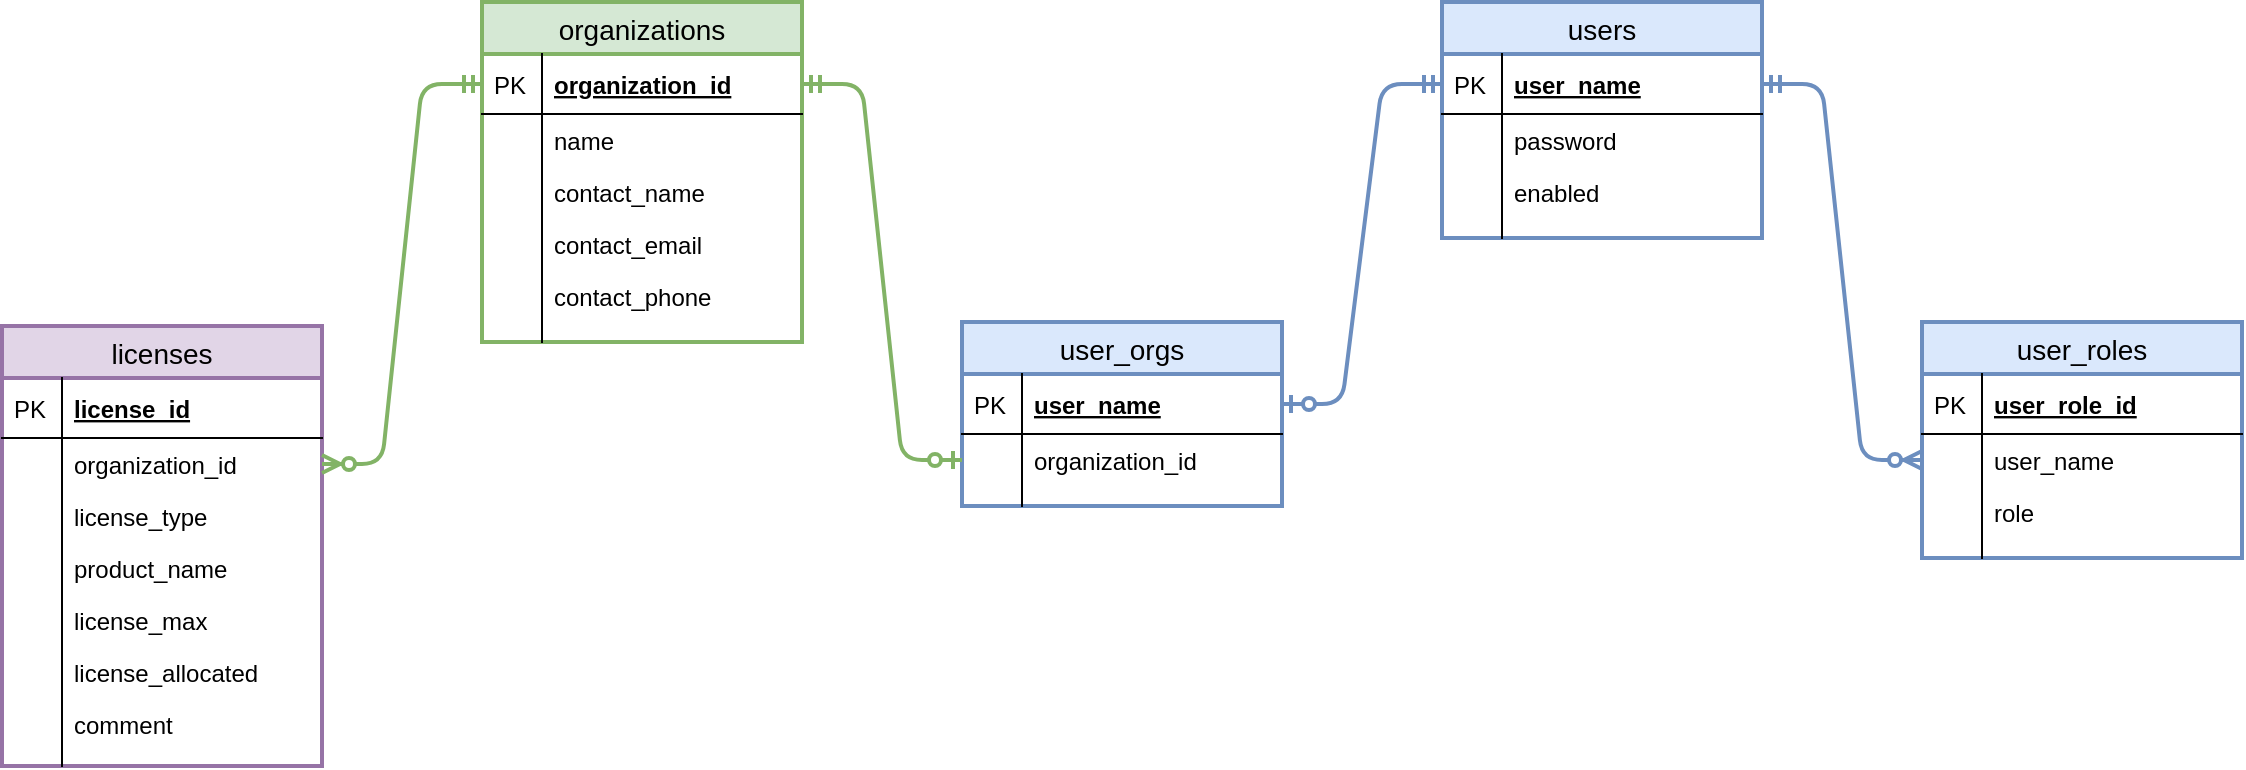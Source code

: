 <mxfile version="10.6.7" type="device"><diagram id="1T6N3lbQvXqPjHE-TZMF" name="Page-1"><mxGraphModel dx="1276" dy="663" grid="1" gridSize="10" guides="1" tooltips="1" connect="1" arrows="1" fold="1" page="1" pageScale="1" pageWidth="2000" pageHeight="2000" math="0" shadow="0"><root><mxCell id="0"/><mxCell id="1" parent="0"/><mxCell id="pQj3NNnXSw1oqHDxd2yt-1" value="organizations" style="swimlane;fontStyle=0;childLayout=stackLayout;horizontal=1;startSize=26;fillColor=#d5e8d4;horizontalStack=0;resizeParent=1;resizeParentMax=0;resizeLast=0;collapsible=1;marginBottom=0;swimlaneFillColor=#ffffff;align=center;fontSize=14;strokeColor=#82b366;strokeWidth=2;" parent="1" vertex="1"><mxGeometry x="480" y="160" width="160" height="170" as="geometry"/></mxCell><mxCell id="pQj3NNnXSw1oqHDxd2yt-2" value="organization_id" style="shape=partialRectangle;top=0;left=0;right=0;bottom=1;align=left;verticalAlign=middle;fillColor=none;spacingLeft=34;spacingRight=4;overflow=hidden;rotatable=0;points=[[0,0.5],[1,0.5]];portConstraint=eastwest;dropTarget=0;fontStyle=5;fontSize=12;" parent="pQj3NNnXSw1oqHDxd2yt-1" vertex="1"><mxGeometry y="26" width="160" height="30" as="geometry"/></mxCell><mxCell id="pQj3NNnXSw1oqHDxd2yt-3" value="PK" style="shape=partialRectangle;top=0;left=0;bottom=0;fillColor=none;align=left;verticalAlign=middle;spacingLeft=4;spacingRight=4;overflow=hidden;rotatable=0;points=[];portConstraint=eastwest;part=1;fontSize=12;" parent="pQj3NNnXSw1oqHDxd2yt-2" vertex="1" connectable="0"><mxGeometry width="30" height="30" as="geometry"/></mxCell><mxCell id="pQj3NNnXSw1oqHDxd2yt-4" value="name" style="shape=partialRectangle;top=0;left=0;right=0;bottom=0;align=left;verticalAlign=top;fillColor=none;spacingLeft=34;spacingRight=4;overflow=hidden;rotatable=0;points=[[0,0.5],[1,0.5]];portConstraint=eastwest;dropTarget=0;fontSize=12;" parent="pQj3NNnXSw1oqHDxd2yt-1" vertex="1"><mxGeometry y="56" width="160" height="26" as="geometry"/></mxCell><mxCell id="pQj3NNnXSw1oqHDxd2yt-5" value="" style="shape=partialRectangle;top=0;left=0;bottom=0;fillColor=none;align=left;verticalAlign=top;spacingLeft=4;spacingRight=4;overflow=hidden;rotatable=0;points=[];portConstraint=eastwest;part=1;fontSize=12;" parent="pQj3NNnXSw1oqHDxd2yt-4" vertex="1" connectable="0"><mxGeometry width="30" height="26" as="geometry"/></mxCell><mxCell id="pQj3NNnXSw1oqHDxd2yt-6" value="contact_name" style="shape=partialRectangle;top=0;left=0;right=0;bottom=0;align=left;verticalAlign=top;fillColor=none;spacingLeft=34;spacingRight=4;overflow=hidden;rotatable=0;points=[[0,0.5],[1,0.5]];portConstraint=eastwest;dropTarget=0;fontSize=12;" parent="pQj3NNnXSw1oqHDxd2yt-1" vertex="1"><mxGeometry y="82" width="160" height="26" as="geometry"/></mxCell><mxCell id="pQj3NNnXSw1oqHDxd2yt-7" value="" style="shape=partialRectangle;top=0;left=0;bottom=0;fillColor=none;align=left;verticalAlign=top;spacingLeft=4;spacingRight=4;overflow=hidden;rotatable=0;points=[];portConstraint=eastwest;part=1;fontSize=12;" parent="pQj3NNnXSw1oqHDxd2yt-6" vertex="1" connectable="0"><mxGeometry width="30" height="26" as="geometry"/></mxCell><mxCell id="pQj3NNnXSw1oqHDxd2yt-8" value="contact_email" style="shape=partialRectangle;top=0;left=0;right=0;bottom=0;align=left;verticalAlign=top;fillColor=none;spacingLeft=34;spacingRight=4;overflow=hidden;rotatable=0;points=[[0,0.5],[1,0.5]];portConstraint=eastwest;dropTarget=0;fontSize=12;" parent="pQj3NNnXSw1oqHDxd2yt-1" vertex="1"><mxGeometry y="108" width="160" height="26" as="geometry"/></mxCell><mxCell id="pQj3NNnXSw1oqHDxd2yt-9" value="" style="shape=partialRectangle;top=0;left=0;bottom=0;fillColor=none;align=left;verticalAlign=top;spacingLeft=4;spacingRight=4;overflow=hidden;rotatable=0;points=[];portConstraint=eastwest;part=1;fontSize=12;" parent="pQj3NNnXSw1oqHDxd2yt-8" vertex="1" connectable="0"><mxGeometry width="30" height="26" as="geometry"/></mxCell><mxCell id="pQj3NNnXSw1oqHDxd2yt-12" value="contact_phone" style="shape=partialRectangle;top=0;left=0;right=0;bottom=0;align=left;verticalAlign=top;fillColor=none;spacingLeft=34;spacingRight=4;overflow=hidden;rotatable=0;points=[[0,0.5],[1,0.5]];portConstraint=eastwest;dropTarget=0;fontSize=12;" parent="pQj3NNnXSw1oqHDxd2yt-1" vertex="1"><mxGeometry y="134" width="160" height="26" as="geometry"/></mxCell><mxCell id="pQj3NNnXSw1oqHDxd2yt-13" value="" style="shape=partialRectangle;top=0;left=0;bottom=0;fillColor=none;align=left;verticalAlign=top;spacingLeft=4;spacingRight=4;overflow=hidden;rotatable=0;points=[];portConstraint=eastwest;part=1;fontSize=12;" parent="pQj3NNnXSw1oqHDxd2yt-12" vertex="1" connectable="0"><mxGeometry width="30" height="26" as="geometry"/></mxCell><mxCell id="pQj3NNnXSw1oqHDxd2yt-10" value="" style="shape=partialRectangle;top=0;left=0;right=0;bottom=0;align=left;verticalAlign=top;fillColor=none;spacingLeft=34;spacingRight=4;overflow=hidden;rotatable=0;points=[[0,0.5],[1,0.5]];portConstraint=eastwest;dropTarget=0;fontSize=12;" parent="pQj3NNnXSw1oqHDxd2yt-1" vertex="1"><mxGeometry y="160" width="160" height="10" as="geometry"/></mxCell><mxCell id="pQj3NNnXSw1oqHDxd2yt-11" value="" style="shape=partialRectangle;top=0;left=0;bottom=0;fillColor=none;align=left;verticalAlign=top;spacingLeft=4;spacingRight=4;overflow=hidden;rotatable=0;points=[];portConstraint=eastwest;part=1;fontSize=12;" parent="pQj3NNnXSw1oqHDxd2yt-10" vertex="1" connectable="0"><mxGeometry width="30" height="10" as="geometry"/></mxCell><mxCell id="pQj3NNnXSw1oqHDxd2yt-16" value="user_orgs" style="swimlane;fontStyle=0;childLayout=stackLayout;horizontal=1;startSize=26;fillColor=#dae8fc;horizontalStack=0;resizeParent=1;resizeParentMax=0;resizeLast=0;collapsible=1;marginBottom=0;swimlaneFillColor=#ffffff;align=center;fontSize=14;strokeColor=#6c8ebf;strokeWidth=2;" parent="1" vertex="1"><mxGeometry x="720" y="320" width="160" height="92" as="geometry"/></mxCell><mxCell id="pQj3NNnXSw1oqHDxd2yt-17" value="user_name" style="shape=partialRectangle;top=0;left=0;right=0;bottom=1;align=left;verticalAlign=middle;fillColor=none;spacingLeft=34;spacingRight=4;overflow=hidden;rotatable=0;points=[[0,0.5],[1,0.5]];portConstraint=eastwest;dropTarget=0;fontStyle=5;fontSize=12;" parent="pQj3NNnXSw1oqHDxd2yt-16" vertex="1"><mxGeometry y="26" width="160" height="30" as="geometry"/></mxCell><mxCell id="pQj3NNnXSw1oqHDxd2yt-18" value="PK" style="shape=partialRectangle;top=0;left=0;bottom=0;fillColor=none;align=left;verticalAlign=middle;spacingLeft=4;spacingRight=4;overflow=hidden;rotatable=0;points=[];portConstraint=eastwest;part=1;fontSize=12;" parent="pQj3NNnXSw1oqHDxd2yt-17" vertex="1" connectable="0"><mxGeometry width="30" height="30" as="geometry"/></mxCell><mxCell id="pQj3NNnXSw1oqHDxd2yt-19" value="organization_id" style="shape=partialRectangle;top=0;left=0;right=0;bottom=0;align=left;verticalAlign=top;fillColor=none;spacingLeft=34;spacingRight=4;overflow=hidden;rotatable=0;points=[[0,0.5],[1,0.5]];portConstraint=eastwest;dropTarget=0;fontSize=12;" parent="pQj3NNnXSw1oqHDxd2yt-16" vertex="1"><mxGeometry y="56" width="160" height="26" as="geometry"/></mxCell><mxCell id="pQj3NNnXSw1oqHDxd2yt-20" value="" style="shape=partialRectangle;top=0;left=0;bottom=0;fillColor=none;align=left;verticalAlign=top;spacingLeft=4;spacingRight=4;overflow=hidden;rotatable=0;points=[];portConstraint=eastwest;part=1;fontSize=12;" parent="pQj3NNnXSw1oqHDxd2yt-19" vertex="1" connectable="0"><mxGeometry width="30" height="26" as="geometry"/></mxCell><mxCell id="pQj3NNnXSw1oqHDxd2yt-27" value="" style="shape=partialRectangle;top=0;left=0;right=0;bottom=0;align=left;verticalAlign=top;fillColor=none;spacingLeft=34;spacingRight=4;overflow=hidden;rotatable=0;points=[[0,0.5],[1,0.5]];portConstraint=eastwest;dropTarget=0;fontSize=12;" parent="pQj3NNnXSw1oqHDxd2yt-16" vertex="1"><mxGeometry y="82" width="160" height="10" as="geometry"/></mxCell><mxCell id="pQj3NNnXSw1oqHDxd2yt-28" value="" style="shape=partialRectangle;top=0;left=0;bottom=0;fillColor=none;align=left;verticalAlign=top;spacingLeft=4;spacingRight=4;overflow=hidden;rotatable=0;points=[];portConstraint=eastwest;part=1;fontSize=12;" parent="pQj3NNnXSw1oqHDxd2yt-27" vertex="1" connectable="0"><mxGeometry width="30" height="10" as="geometry"/></mxCell><mxCell id="pQj3NNnXSw1oqHDxd2yt-29" value="users" style="swimlane;fontStyle=0;childLayout=stackLayout;horizontal=1;startSize=26;fillColor=#dae8fc;horizontalStack=0;resizeParent=1;resizeParentMax=0;resizeLast=0;collapsible=1;marginBottom=0;swimlaneFillColor=#ffffff;align=center;fontSize=14;strokeColor=#6c8ebf;strokeWidth=2;" parent="1" vertex="1"><mxGeometry x="960" y="160" width="160" height="118" as="geometry"/></mxCell><mxCell id="pQj3NNnXSw1oqHDxd2yt-30" value="user_name" style="shape=partialRectangle;top=0;left=0;right=0;bottom=1;align=left;verticalAlign=middle;fillColor=none;spacingLeft=34;spacingRight=4;overflow=hidden;rotatable=0;points=[[0,0.5],[1,0.5]];portConstraint=eastwest;dropTarget=0;fontStyle=5;fontSize=12;" parent="pQj3NNnXSw1oqHDxd2yt-29" vertex="1"><mxGeometry y="26" width="160" height="30" as="geometry"/></mxCell><mxCell id="pQj3NNnXSw1oqHDxd2yt-31" value="PK" style="shape=partialRectangle;top=0;left=0;bottom=0;fillColor=none;align=left;verticalAlign=middle;spacingLeft=4;spacingRight=4;overflow=hidden;rotatable=0;points=[];portConstraint=eastwest;part=1;fontSize=12;" parent="pQj3NNnXSw1oqHDxd2yt-30" vertex="1" connectable="0"><mxGeometry width="30" height="30" as="geometry"/></mxCell><mxCell id="pQj3NNnXSw1oqHDxd2yt-32" value="password" style="shape=partialRectangle;top=0;left=0;right=0;bottom=0;align=left;verticalAlign=top;fillColor=none;spacingLeft=34;spacingRight=4;overflow=hidden;rotatable=0;points=[[0,0.5],[1,0.5]];portConstraint=eastwest;dropTarget=0;fontSize=12;" parent="pQj3NNnXSw1oqHDxd2yt-29" vertex="1"><mxGeometry y="56" width="160" height="26" as="geometry"/></mxCell><mxCell id="pQj3NNnXSw1oqHDxd2yt-33" value="" style="shape=partialRectangle;top=0;left=0;bottom=0;fillColor=none;align=left;verticalAlign=top;spacingLeft=4;spacingRight=4;overflow=hidden;rotatable=0;points=[];portConstraint=eastwest;part=1;fontSize=12;" parent="pQj3NNnXSw1oqHDxd2yt-32" vertex="1" connectable="0"><mxGeometry width="30" height="26" as="geometry"/></mxCell><mxCell id="pQj3NNnXSw1oqHDxd2yt-34" value="enabled" style="shape=partialRectangle;top=0;left=0;right=0;bottom=0;align=left;verticalAlign=top;fillColor=none;spacingLeft=34;spacingRight=4;overflow=hidden;rotatable=0;points=[[0,0.5],[1,0.5]];portConstraint=eastwest;dropTarget=0;fontSize=12;" parent="pQj3NNnXSw1oqHDxd2yt-29" vertex="1"><mxGeometry y="82" width="160" height="26" as="geometry"/></mxCell><mxCell id="pQj3NNnXSw1oqHDxd2yt-35" value="" style="shape=partialRectangle;top=0;left=0;bottom=0;fillColor=none;align=left;verticalAlign=top;spacingLeft=4;spacingRight=4;overflow=hidden;rotatable=0;points=[];portConstraint=eastwest;part=1;fontSize=12;" parent="pQj3NNnXSw1oqHDxd2yt-34" vertex="1" connectable="0"><mxGeometry width="30" height="26" as="geometry"/></mxCell><mxCell id="pQj3NNnXSw1oqHDxd2yt-40" value="" style="shape=partialRectangle;top=0;left=0;right=0;bottom=0;align=left;verticalAlign=top;fillColor=none;spacingLeft=34;spacingRight=4;overflow=hidden;rotatable=0;points=[[0,0.5],[1,0.5]];portConstraint=eastwest;dropTarget=0;fontSize=12;" parent="pQj3NNnXSw1oqHDxd2yt-29" vertex="1"><mxGeometry y="108" width="160" height="10" as="geometry"/></mxCell><mxCell id="pQj3NNnXSw1oqHDxd2yt-41" value="" style="shape=partialRectangle;top=0;left=0;bottom=0;fillColor=none;align=left;verticalAlign=top;spacingLeft=4;spacingRight=4;overflow=hidden;rotatable=0;points=[];portConstraint=eastwest;part=1;fontSize=12;" parent="pQj3NNnXSw1oqHDxd2yt-40" vertex="1" connectable="0"><mxGeometry width="30" height="10" as="geometry"/></mxCell><mxCell id="pQj3NNnXSw1oqHDxd2yt-42" value="user_roles" style="swimlane;fontStyle=0;childLayout=stackLayout;horizontal=1;startSize=26;fillColor=#dae8fc;horizontalStack=0;resizeParent=1;resizeParentMax=0;resizeLast=0;collapsible=1;marginBottom=0;swimlaneFillColor=#ffffff;align=center;fontSize=14;strokeColor=#6c8ebf;strokeWidth=2;" parent="1" vertex="1"><mxGeometry x="1200" y="320" width="160" height="118" as="geometry"/></mxCell><mxCell id="pQj3NNnXSw1oqHDxd2yt-43" value="user_role_id" style="shape=partialRectangle;top=0;left=0;right=0;bottom=1;align=left;verticalAlign=middle;fillColor=none;spacingLeft=34;spacingRight=4;overflow=hidden;rotatable=0;points=[[0,0.5],[1,0.5]];portConstraint=eastwest;dropTarget=0;fontStyle=5;fontSize=12;" parent="pQj3NNnXSw1oqHDxd2yt-42" vertex="1"><mxGeometry y="26" width="160" height="30" as="geometry"/></mxCell><mxCell id="pQj3NNnXSw1oqHDxd2yt-44" value="PK" style="shape=partialRectangle;top=0;left=0;bottom=0;fillColor=none;align=left;verticalAlign=middle;spacingLeft=4;spacingRight=4;overflow=hidden;rotatable=0;points=[];portConstraint=eastwest;part=1;fontSize=12;" parent="pQj3NNnXSw1oqHDxd2yt-43" vertex="1" connectable="0"><mxGeometry width="30" height="30" as="geometry"/></mxCell><mxCell id="pQj3NNnXSw1oqHDxd2yt-45" value="user_name" style="shape=partialRectangle;top=0;left=0;right=0;bottom=0;align=left;verticalAlign=top;fillColor=none;spacingLeft=34;spacingRight=4;overflow=hidden;rotatable=0;points=[[0,0.5],[1,0.5]];portConstraint=eastwest;dropTarget=0;fontSize=12;" parent="pQj3NNnXSw1oqHDxd2yt-42" vertex="1"><mxGeometry y="56" width="160" height="26" as="geometry"/></mxCell><mxCell id="pQj3NNnXSw1oqHDxd2yt-46" value="" style="shape=partialRectangle;top=0;left=0;bottom=0;fillColor=none;align=left;verticalAlign=top;spacingLeft=4;spacingRight=4;overflow=hidden;rotatable=0;points=[];portConstraint=eastwest;part=1;fontSize=12;" parent="pQj3NNnXSw1oqHDxd2yt-45" vertex="1" connectable="0"><mxGeometry width="30" height="26" as="geometry"/></mxCell><mxCell id="pQj3NNnXSw1oqHDxd2yt-47" value="role" style="shape=partialRectangle;top=0;left=0;right=0;bottom=0;align=left;verticalAlign=top;fillColor=none;spacingLeft=34;spacingRight=4;overflow=hidden;rotatable=0;points=[[0,0.5],[1,0.5]];portConstraint=eastwest;dropTarget=0;fontSize=12;" parent="pQj3NNnXSw1oqHDxd2yt-42" vertex="1"><mxGeometry y="82" width="160" height="26" as="geometry"/></mxCell><mxCell id="pQj3NNnXSw1oqHDxd2yt-48" value="" style="shape=partialRectangle;top=0;left=0;bottom=0;fillColor=none;align=left;verticalAlign=top;spacingLeft=4;spacingRight=4;overflow=hidden;rotatable=0;points=[];portConstraint=eastwest;part=1;fontSize=12;" parent="pQj3NNnXSw1oqHDxd2yt-47" vertex="1" connectable="0"><mxGeometry width="30" height="26" as="geometry"/></mxCell><mxCell id="pQj3NNnXSw1oqHDxd2yt-49" value="" style="shape=partialRectangle;top=0;left=0;right=0;bottom=0;align=left;verticalAlign=top;fillColor=none;spacingLeft=34;spacingRight=4;overflow=hidden;rotatable=0;points=[[0,0.5],[1,0.5]];portConstraint=eastwest;dropTarget=0;fontSize=12;" parent="pQj3NNnXSw1oqHDxd2yt-42" vertex="1"><mxGeometry y="108" width="160" height="10" as="geometry"/></mxCell><mxCell id="pQj3NNnXSw1oqHDxd2yt-50" value="" style="shape=partialRectangle;top=0;left=0;bottom=0;fillColor=none;align=left;verticalAlign=top;spacingLeft=4;spacingRight=4;overflow=hidden;rotatable=0;points=[];portConstraint=eastwest;part=1;fontSize=12;" parent="pQj3NNnXSw1oqHDxd2yt-49" vertex="1" connectable="0"><mxGeometry width="30" height="10" as="geometry"/></mxCell><mxCell id="pQj3NNnXSw1oqHDxd2yt-51" value="" style="edgeStyle=entityRelationEdgeStyle;fontSize=12;html=1;endArrow=ERzeroToOne;startArrow=ERmandOne;exitX=1;exitY=0.5;exitDx=0;exitDy=0;entryX=0;entryY=0.5;entryDx=0;entryDy=0;fillColor=#d5e8d4;strokeColor=#82b366;strokeWidth=2;" parent="1" source="pQj3NNnXSw1oqHDxd2yt-2" target="pQj3NNnXSw1oqHDxd2yt-19" edge="1"><mxGeometry width="100" height="100" relative="1" as="geometry"><mxPoint x="480" y="560" as="sourcePoint"/><mxPoint x="580" y="460" as="targetPoint"/></mxGeometry></mxCell><mxCell id="pQj3NNnXSw1oqHDxd2yt-52" value="" style="edgeStyle=entityRelationEdgeStyle;fontSize=12;html=1;endArrow=ERmandOne;startArrow=ERzeroToOne;startFill=1;endFill=0;entryX=0;entryY=0.5;entryDx=0;entryDy=0;exitX=1;exitY=0.5;exitDx=0;exitDy=0;fillColor=#dae8fc;strokeColor=#6c8ebf;strokeWidth=2;" parent="1" source="pQj3NNnXSw1oqHDxd2yt-17" target="pQj3NNnXSw1oqHDxd2yt-30" edge="1"><mxGeometry width="100" height="100" relative="1" as="geometry"><mxPoint x="680" y="490" as="sourcePoint"/><mxPoint x="810" y="540" as="targetPoint"/></mxGeometry></mxCell><mxCell id="pQj3NNnXSw1oqHDxd2yt-53" value="" style="edgeStyle=entityRelationEdgeStyle;fontSize=12;html=1;endArrow=ERzeroToMany;startArrow=ERmandOne;startFill=0;endFill=1;entryX=0;entryY=0.5;entryDx=0;entryDy=0;exitX=1;exitY=0.5;exitDx=0;exitDy=0;strokeWidth=2;fillColor=#dae8fc;strokeColor=#6c8ebf;" parent="1" source="pQj3NNnXSw1oqHDxd2yt-30" target="pQj3NNnXSw1oqHDxd2yt-45" edge="1"><mxGeometry width="100" height="100" relative="1" as="geometry"><mxPoint x="930" y="510" as="sourcePoint"/><mxPoint x="1010" y="510" as="targetPoint"/></mxGeometry></mxCell><mxCell id="pQj3NNnXSw1oqHDxd2yt-54" value="licenses" style="swimlane;fontStyle=0;childLayout=stackLayout;horizontal=1;startSize=26;fillColor=#e1d5e7;horizontalStack=0;resizeParent=1;resizeParentMax=0;resizeLast=0;collapsible=1;marginBottom=0;swimlaneFillColor=#ffffff;align=center;fontSize=14;strokeColor=#9673a6;strokeWidth=2;" parent="1" vertex="1"><mxGeometry x="240" y="322" width="160" height="220" as="geometry"/></mxCell><mxCell id="pQj3NNnXSw1oqHDxd2yt-55" value="license_id" style="shape=partialRectangle;top=0;left=0;right=0;bottom=1;align=left;verticalAlign=middle;fillColor=none;spacingLeft=34;spacingRight=4;overflow=hidden;rotatable=0;points=[[0,0.5],[1,0.5]];portConstraint=eastwest;dropTarget=0;fontStyle=5;fontSize=12;" parent="pQj3NNnXSw1oqHDxd2yt-54" vertex="1"><mxGeometry y="26" width="160" height="30" as="geometry"/></mxCell><mxCell id="pQj3NNnXSw1oqHDxd2yt-56" value="PK" style="shape=partialRectangle;top=0;left=0;bottom=0;fillColor=none;align=left;verticalAlign=middle;spacingLeft=4;spacingRight=4;overflow=hidden;rotatable=0;points=[];portConstraint=eastwest;part=1;fontSize=12;" parent="pQj3NNnXSw1oqHDxd2yt-55" vertex="1" connectable="0"><mxGeometry width="30" height="30" as="geometry"/></mxCell><mxCell id="pQj3NNnXSw1oqHDxd2yt-57" value="organization_id" style="shape=partialRectangle;top=0;left=0;right=0;bottom=0;align=left;verticalAlign=top;fillColor=none;spacingLeft=34;spacingRight=4;overflow=hidden;rotatable=0;points=[[0,0.5],[1,0.5]];portConstraint=eastwest;dropTarget=0;fontSize=12;" parent="pQj3NNnXSw1oqHDxd2yt-54" vertex="1"><mxGeometry y="56" width="160" height="26" as="geometry"/></mxCell><mxCell id="pQj3NNnXSw1oqHDxd2yt-58" value="" style="shape=partialRectangle;top=0;left=0;bottom=0;fillColor=none;align=left;verticalAlign=top;spacingLeft=4;spacingRight=4;overflow=hidden;rotatable=0;points=[];portConstraint=eastwest;part=1;fontSize=12;" parent="pQj3NNnXSw1oqHDxd2yt-57" vertex="1" connectable="0"><mxGeometry width="30" height="26" as="geometry"/></mxCell><mxCell id="pQj3NNnXSw1oqHDxd2yt-59" value="license_type" style="shape=partialRectangle;top=0;left=0;right=0;bottom=0;align=left;verticalAlign=top;fillColor=none;spacingLeft=34;spacingRight=4;overflow=hidden;rotatable=0;points=[[0,0.5],[1,0.5]];portConstraint=eastwest;dropTarget=0;fontSize=12;" parent="pQj3NNnXSw1oqHDxd2yt-54" vertex="1"><mxGeometry y="82" width="160" height="26" as="geometry"/></mxCell><mxCell id="pQj3NNnXSw1oqHDxd2yt-60" value="" style="shape=partialRectangle;top=0;left=0;bottom=0;fillColor=none;align=left;verticalAlign=top;spacingLeft=4;spacingRight=4;overflow=hidden;rotatable=0;points=[];portConstraint=eastwest;part=1;fontSize=12;" parent="pQj3NNnXSw1oqHDxd2yt-59" vertex="1" connectable="0"><mxGeometry width="30" height="26" as="geometry"/></mxCell><mxCell id="pQj3NNnXSw1oqHDxd2yt-61" value="product_name" style="shape=partialRectangle;top=0;left=0;right=0;bottom=0;align=left;verticalAlign=top;fillColor=none;spacingLeft=34;spacingRight=4;overflow=hidden;rotatable=0;points=[[0,0.5],[1,0.5]];portConstraint=eastwest;dropTarget=0;fontSize=12;" parent="pQj3NNnXSw1oqHDxd2yt-54" vertex="1"><mxGeometry y="108" width="160" height="26" as="geometry"/></mxCell><mxCell id="pQj3NNnXSw1oqHDxd2yt-62" value="" style="shape=partialRectangle;top=0;left=0;bottom=0;fillColor=none;align=left;verticalAlign=top;spacingLeft=4;spacingRight=4;overflow=hidden;rotatable=0;points=[];portConstraint=eastwest;part=1;fontSize=12;" parent="pQj3NNnXSw1oqHDxd2yt-61" vertex="1" connectable="0"><mxGeometry width="30" height="26" as="geometry"/></mxCell><mxCell id="pQj3NNnXSw1oqHDxd2yt-63" value="license_max" style="shape=partialRectangle;top=0;left=0;right=0;bottom=0;align=left;verticalAlign=top;fillColor=none;spacingLeft=34;spacingRight=4;overflow=hidden;rotatable=0;points=[[0,0.5],[1,0.5]];portConstraint=eastwest;dropTarget=0;fontSize=12;" parent="pQj3NNnXSw1oqHDxd2yt-54" vertex="1"><mxGeometry y="134" width="160" height="26" as="geometry"/></mxCell><mxCell id="pQj3NNnXSw1oqHDxd2yt-64" value="" style="shape=partialRectangle;top=0;left=0;bottom=0;fillColor=none;align=left;verticalAlign=top;spacingLeft=4;spacingRight=4;overflow=hidden;rotatable=0;points=[];portConstraint=eastwest;part=1;fontSize=12;" parent="pQj3NNnXSw1oqHDxd2yt-63" vertex="1" connectable="0"><mxGeometry width="30" height="26" as="geometry"/></mxCell><mxCell id="pQj3NNnXSw1oqHDxd2yt-67" value="license_allocated" style="shape=partialRectangle;top=0;left=0;right=0;bottom=0;align=left;verticalAlign=top;fillColor=none;spacingLeft=34;spacingRight=4;overflow=hidden;rotatable=0;points=[[0,0.5],[1,0.5]];portConstraint=eastwest;dropTarget=0;fontSize=12;" parent="pQj3NNnXSw1oqHDxd2yt-54" vertex="1"><mxGeometry y="160" width="160" height="26" as="geometry"/></mxCell><mxCell id="pQj3NNnXSw1oqHDxd2yt-68" value="" style="shape=partialRectangle;top=0;left=0;bottom=0;fillColor=none;align=left;verticalAlign=top;spacingLeft=4;spacingRight=4;overflow=hidden;rotatable=0;points=[];portConstraint=eastwest;part=1;fontSize=12;" parent="pQj3NNnXSw1oqHDxd2yt-67" vertex="1" connectable="0"><mxGeometry width="30" height="26" as="geometry"/></mxCell><mxCell id="pQj3NNnXSw1oqHDxd2yt-69" value="comment" style="shape=partialRectangle;top=0;left=0;right=0;bottom=0;align=left;verticalAlign=top;fillColor=none;spacingLeft=34;spacingRight=4;overflow=hidden;rotatable=0;points=[[0,0.5],[1,0.5]];portConstraint=eastwest;dropTarget=0;fontSize=12;" parent="pQj3NNnXSw1oqHDxd2yt-54" vertex="1"><mxGeometry y="186" width="160" height="26" as="geometry"/></mxCell><mxCell id="pQj3NNnXSw1oqHDxd2yt-70" value="" style="shape=partialRectangle;top=0;left=0;bottom=0;fillColor=none;align=left;verticalAlign=top;spacingLeft=4;spacingRight=4;overflow=hidden;rotatable=0;points=[];portConstraint=eastwest;part=1;fontSize=12;" parent="pQj3NNnXSw1oqHDxd2yt-69" vertex="1" connectable="0"><mxGeometry width="30" height="26" as="geometry"/></mxCell><mxCell id="pQj3NNnXSw1oqHDxd2yt-65" value="" style="shape=partialRectangle;top=0;left=0;right=0;bottom=0;align=left;verticalAlign=top;fillColor=none;spacingLeft=34;spacingRight=4;overflow=hidden;rotatable=0;points=[[0,0.5],[1,0.5]];portConstraint=eastwest;dropTarget=0;fontSize=12;" parent="pQj3NNnXSw1oqHDxd2yt-54" vertex="1"><mxGeometry y="212" width="160" height="8" as="geometry"/></mxCell><mxCell id="pQj3NNnXSw1oqHDxd2yt-66" value="" style="shape=partialRectangle;top=0;left=0;bottom=0;fillColor=none;align=left;verticalAlign=top;spacingLeft=4;spacingRight=4;overflow=hidden;rotatable=0;points=[];portConstraint=eastwest;part=1;fontSize=12;" parent="pQj3NNnXSw1oqHDxd2yt-65" vertex="1" connectable="0"><mxGeometry width="30" height="8" as="geometry"/></mxCell><mxCell id="pQj3NNnXSw1oqHDxd2yt-71" value="" style="edgeStyle=entityRelationEdgeStyle;fontSize=12;html=1;endArrow=ERmandOne;endFill=0;startArrow=ERzeroToMany;startFill=1;entryX=0;entryY=0.5;entryDx=0;entryDy=0;exitX=1;exitY=0.5;exitDx=0;exitDy=0;strokeWidth=2;fillColor=#d5e8d4;strokeColor=#82b366;" parent="1" source="pQj3NNnXSw1oqHDxd2yt-57" target="pQj3NNnXSw1oqHDxd2yt-2" edge="1"><mxGeometry width="100" height="100" relative="1" as="geometry"><mxPoint x="240" y="660" as="sourcePoint"/><mxPoint x="340" y="560" as="targetPoint"/></mxGeometry></mxCell></root></mxGraphModel></diagram></mxfile>